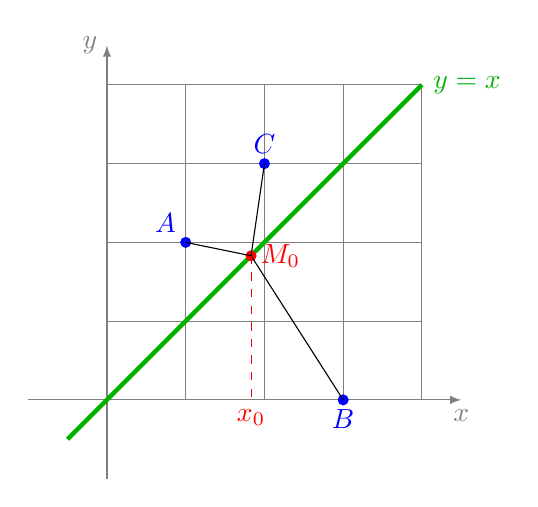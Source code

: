 \begin{tikzpicture}[scale=1]

\draw[->,>=latex, gray] (-1,0)--(4.5,0) node[below] {$x$};
\draw[->,>=latex, gray] (0,-1)--(0,4.5) node[left] {$y$};
\draw[gray] (0,0) grid (4,4);
\draw[ultra thick,green!70!black] (-0.5,-0.5) -- (4,4) node[right]{$y=x$};

\coordinate (A) at (1,2);
\coordinate (B) at (3,0);
\coordinate (C) at (2,3);

\fill[blue] (A) circle (2pt) node[above left]{$A$};
\fill[blue] (B) circle (2pt) node[below]{$B$};
\fill[blue] (C) circle (2pt) node[above]{$C$};

\def\x{1.83}
\coordinate (M) at (\x,\x);
\fill[red] (M) circle (2pt) node[right]{$M_0$};
\draw (A)--(M);
\draw (B)--(M);
\draw (C)--(M);

\draw[dashed,red] (M)--(\x,0) node[below]{$x_0$};

\end{tikzpicture}